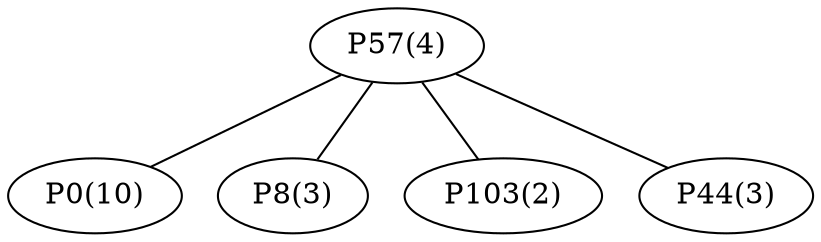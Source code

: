 graph network {
	"P57(4)";
	"P0(10)";
	"P8(3)";
	"P103(2)";
	"P44(3)";
	"P57(4)" -- "P0(10)";
	"P57(4)" -- "P8(3)";
	"P57(4)" -- "P103(2)";
	"P57(4)" -- "P44(3)";
}